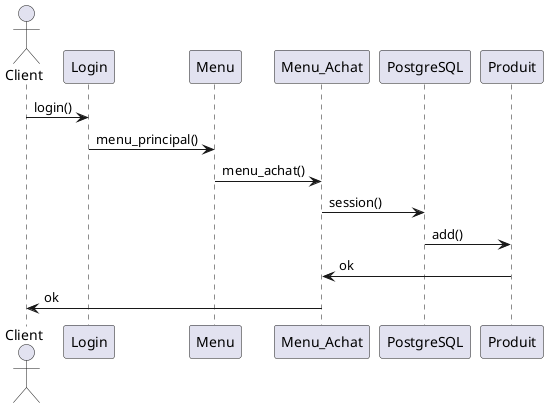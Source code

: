 @startuml
actor Client
participant "Login"
participant "Menu"
participant "Menu_Achat"
participant "PostgreSQL"
participant "Produit"

Client -> "Login" : login()
"Login" -> "Menu" : menu_principal()
"Menu" -> "Menu_Achat" : menu_achat()
"Menu_Achat" -> "PostgreSQL" : session()
"PostgreSQL" -> "Produit" : add()
"Produit" -> "Menu_Achat" : ok
"Menu_Achat" -> "Client" : ok
@enduml